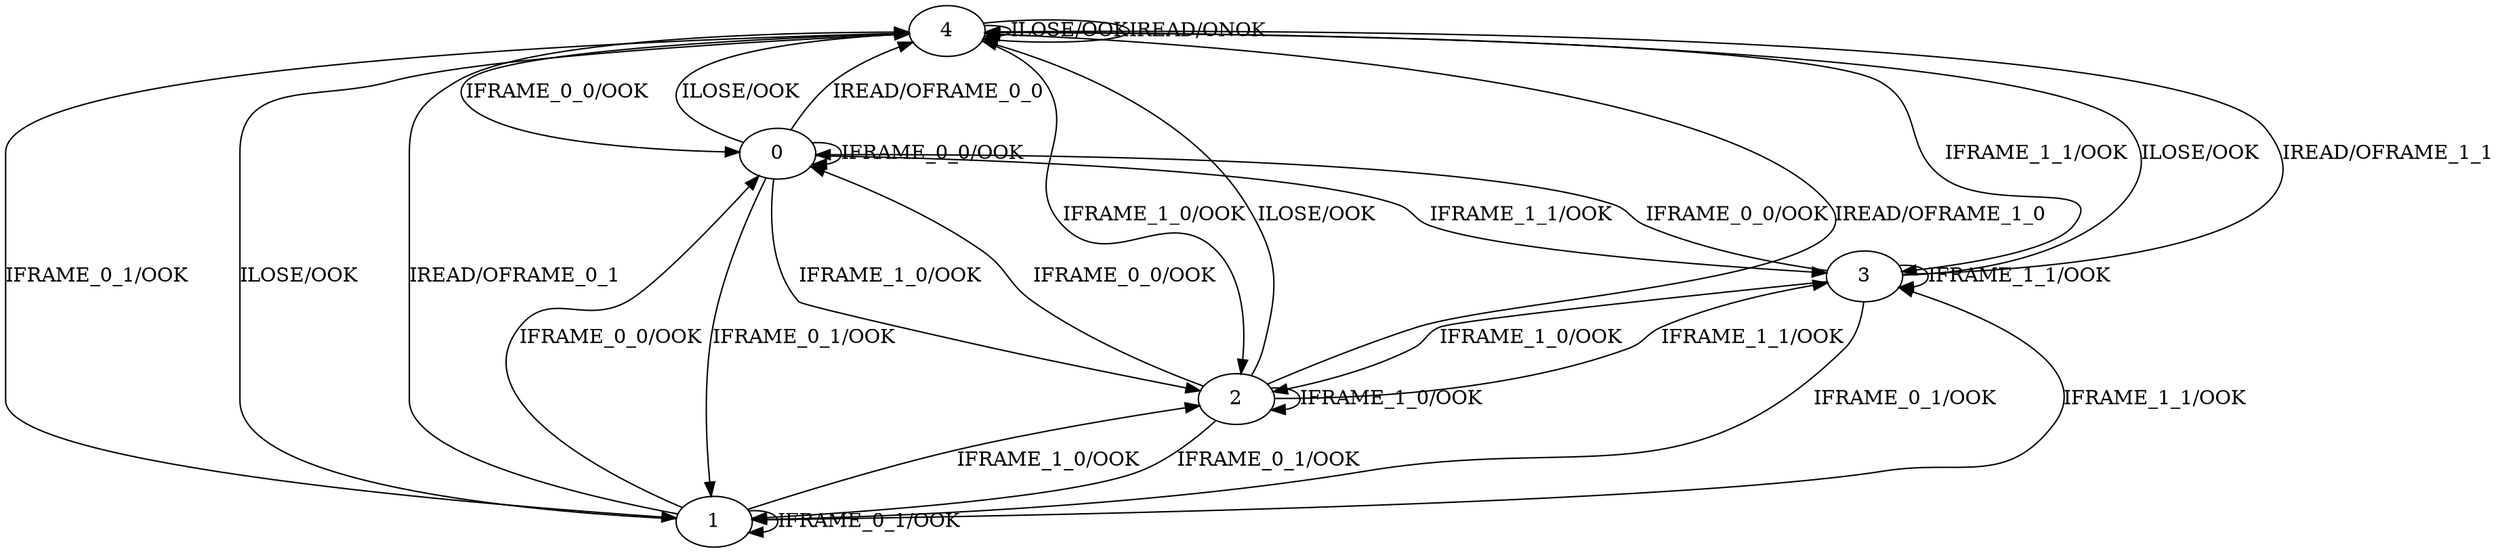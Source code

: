 digraph {
4
0
1
2
3
4 -> 0 [label="IFRAME_0_0/OOK"]
4 -> 1 [label="IFRAME_0_1/OOK"]
4 -> 2 [label="IFRAME_1_0/OOK"]
4 -> 3 [label="IFRAME_1_1/OOK"]
4 -> 4 [label="ILOSE/OOK"]
4 -> 4 [label="IREAD/ONOK"]
0 -> 0 [label="IFRAME_0_0/OOK"]
0 -> 1 [label="IFRAME_0_1/OOK"]
0 -> 2 [label="IFRAME_1_0/OOK"]
0 -> 3 [label="IFRAME_1_1/OOK"]
0 -> 4 [label="ILOSE/OOK"]
0 -> 4 [label="IREAD/OFRAME_0_0"]
1 -> 0 [label="IFRAME_0_0/OOK"]
1 -> 1 [label="IFRAME_0_1/OOK"]
1 -> 2 [label="IFRAME_1_0/OOK"]
1 -> 3 [label="IFRAME_1_1/OOK"]
1 -> 4 [label="ILOSE/OOK"]
1 -> 4 [label="IREAD/OFRAME_0_1"]
2 -> 0 [label="IFRAME_0_0/OOK"]
2 -> 1 [label="IFRAME_0_1/OOK"]
2 -> 2 [label="IFRAME_1_0/OOK"]
2 -> 3 [label="IFRAME_1_1/OOK"]
2 -> 4 [label="ILOSE/OOK"]
2 -> 4 [label="IREAD/OFRAME_1_0"]
3 -> 0 [label="IFRAME_0_0/OOK"]
3 -> 1 [label="IFRAME_0_1/OOK"]
3 -> 2 [label="IFRAME_1_0/OOK"]
3 -> 3 [label="IFRAME_1_1/OOK"]
3 -> 4 [label="ILOSE/OOK"]
3 -> 4 [label="IREAD/OFRAME_1_1"]
}
